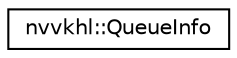 digraph "Graphical Class Hierarchy"
{
 // LATEX_PDF_SIZE
  edge [fontname="Helvetica",fontsize="10",labelfontname="Helvetica",labelfontsize="10"];
  node [fontname="Helvetica",fontsize="10",shape=record];
  rankdir="LR";
  Node0 [label="nvvkhl::QueueInfo",height=0.2,width=0.4,color="black", fillcolor="white", style="filled",URL="$structnvvkhl_1_1_queue_info.html",tooltip=" "];
}
